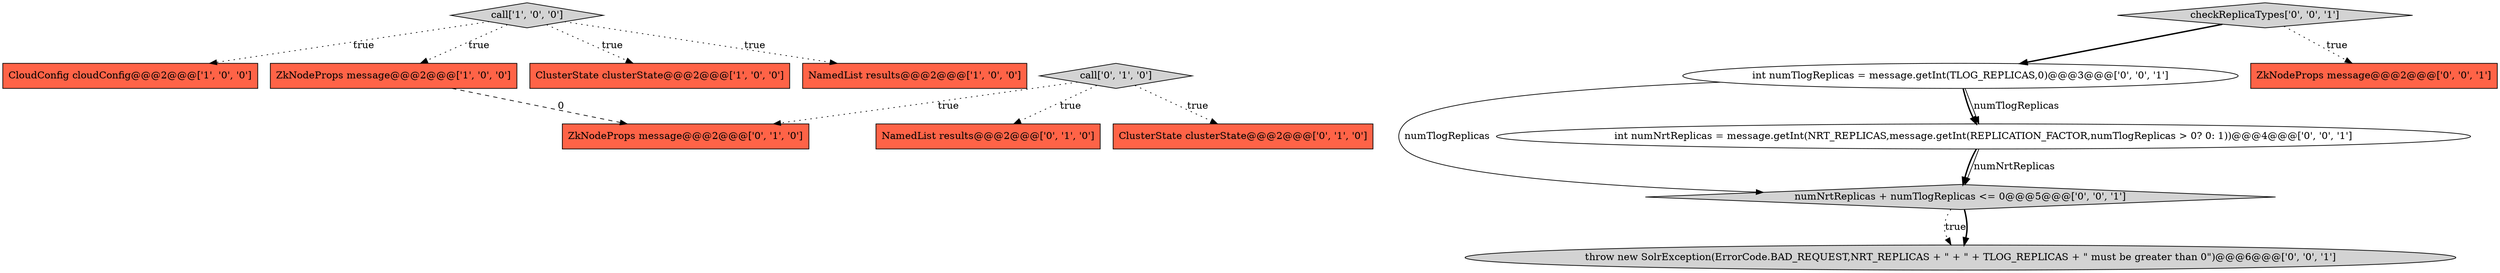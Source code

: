 digraph {
1 [style = filled, label = "CloudConfig cloudConfig@@@2@@@['1', '0', '0']", fillcolor = tomato, shape = box image = "AAA0AAABBB1BBB"];
13 [style = filled, label = "checkReplicaTypes['0', '0', '1']", fillcolor = lightgray, shape = diamond image = "AAA0AAABBB3BBB"];
8 [style = filled, label = "ZkNodeProps message@@@2@@@['0', '1', '0']", fillcolor = tomato, shape = box image = "AAA1AAABBB2BBB"];
9 [style = filled, label = "int numTlogReplicas = message.getInt(TLOG_REPLICAS,0)@@@3@@@['0', '0', '1']", fillcolor = white, shape = ellipse image = "AAA0AAABBB3BBB"];
3 [style = filled, label = "ZkNodeProps message@@@2@@@['1', '0', '0']", fillcolor = tomato, shape = box image = "AAA1AAABBB1BBB"];
5 [style = filled, label = "NamedList results@@@2@@@['0', '1', '0']", fillcolor = tomato, shape = box image = "AAA0AAABBB2BBB"];
11 [style = filled, label = "ZkNodeProps message@@@2@@@['0', '0', '1']", fillcolor = tomato, shape = box image = "AAA0AAABBB3BBB"];
4 [style = filled, label = "call['1', '0', '0']", fillcolor = lightgray, shape = diamond image = "AAA0AAABBB1BBB"];
14 [style = filled, label = "throw new SolrException(ErrorCode.BAD_REQUEST,NRT_REPLICAS + \" + \" + TLOG_REPLICAS + \" must be greater than 0\")@@@6@@@['0', '0', '1']", fillcolor = lightgray, shape = ellipse image = "AAA0AAABBB3BBB"];
12 [style = filled, label = "numNrtReplicas + numTlogReplicas <= 0@@@5@@@['0', '0', '1']", fillcolor = lightgray, shape = diamond image = "AAA0AAABBB3BBB"];
0 [style = filled, label = "ClusterState clusterState@@@2@@@['1', '0', '0']", fillcolor = tomato, shape = box image = "AAA0AAABBB1BBB"];
10 [style = filled, label = "int numNrtReplicas = message.getInt(NRT_REPLICAS,message.getInt(REPLICATION_FACTOR,numTlogReplicas > 0? 0: 1))@@@4@@@['0', '0', '1']", fillcolor = white, shape = ellipse image = "AAA0AAABBB3BBB"];
6 [style = filled, label = "ClusterState clusterState@@@2@@@['0', '1', '0']", fillcolor = tomato, shape = box image = "AAA0AAABBB2BBB"];
7 [style = filled, label = "call['0', '1', '0']", fillcolor = lightgray, shape = diamond image = "AAA0AAABBB2BBB"];
2 [style = filled, label = "NamedList results@@@2@@@['1', '0', '0']", fillcolor = tomato, shape = box image = "AAA0AAABBB1BBB"];
3->8 [style = dashed, label="0"];
13->11 [style = dotted, label="true"];
12->14 [style = dotted, label="true"];
7->6 [style = dotted, label="true"];
13->9 [style = bold, label=""];
4->3 [style = dotted, label="true"];
9->10 [style = bold, label=""];
7->8 [style = dotted, label="true"];
9->12 [style = solid, label="numTlogReplicas"];
4->1 [style = dotted, label="true"];
9->10 [style = solid, label="numTlogReplicas"];
10->12 [style = bold, label=""];
10->12 [style = solid, label="numNrtReplicas"];
4->2 [style = dotted, label="true"];
4->0 [style = dotted, label="true"];
12->14 [style = bold, label=""];
7->5 [style = dotted, label="true"];
}
